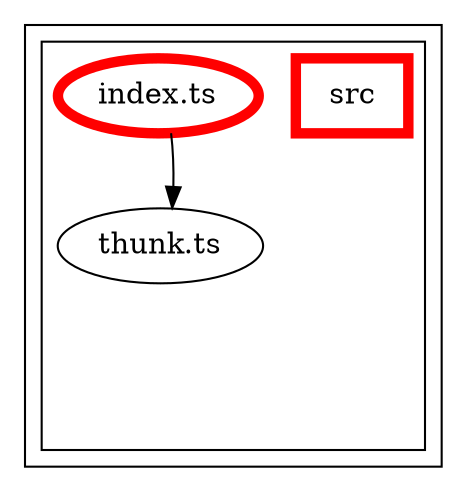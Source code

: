 digraph "dependency-graph-@siteimprove/alfa-thunk" {
  compound = true;
  "src/thunk.ts";
  subgraph "cluster_src" {
    color = "#000000";
    label = "";
    "exit_src" [
      style = "invis";
    ];
    subgraph "cluster_src" {
      color = "#000000";
      label = "";
      "name_src" [
        penwidth = 5;
        shape = "rectangle";
        color = "#ff0000";
        label = "src";
      ];
      "exit_src" [
        style = "invis";
      ];
      "src/index.ts" [
        label = "index.ts";
        color = "#ff0000";
        penwidth = 5;
      ];
      "src/thunk.ts" [
        label = "thunk.ts";
      ];
      "src/index.ts" -> "exit_src" [
        style = "invis";
      ];
      "src/thunk.ts" -> "exit_src" [
        style = "invis";
      ];
    }
    "exit_src" -> "exit_src" [
      style = "invis";
    ];
    "exit_src" -> "exit_src" [
      style = "invis";
    ];
  }
  "src/index.ts" -> "src/thunk.ts" [
    style = "invis";
  ];
  "src/index.ts" -> "src/thunk.ts" [
    style = "solid";
    color = "black";
  ];
}